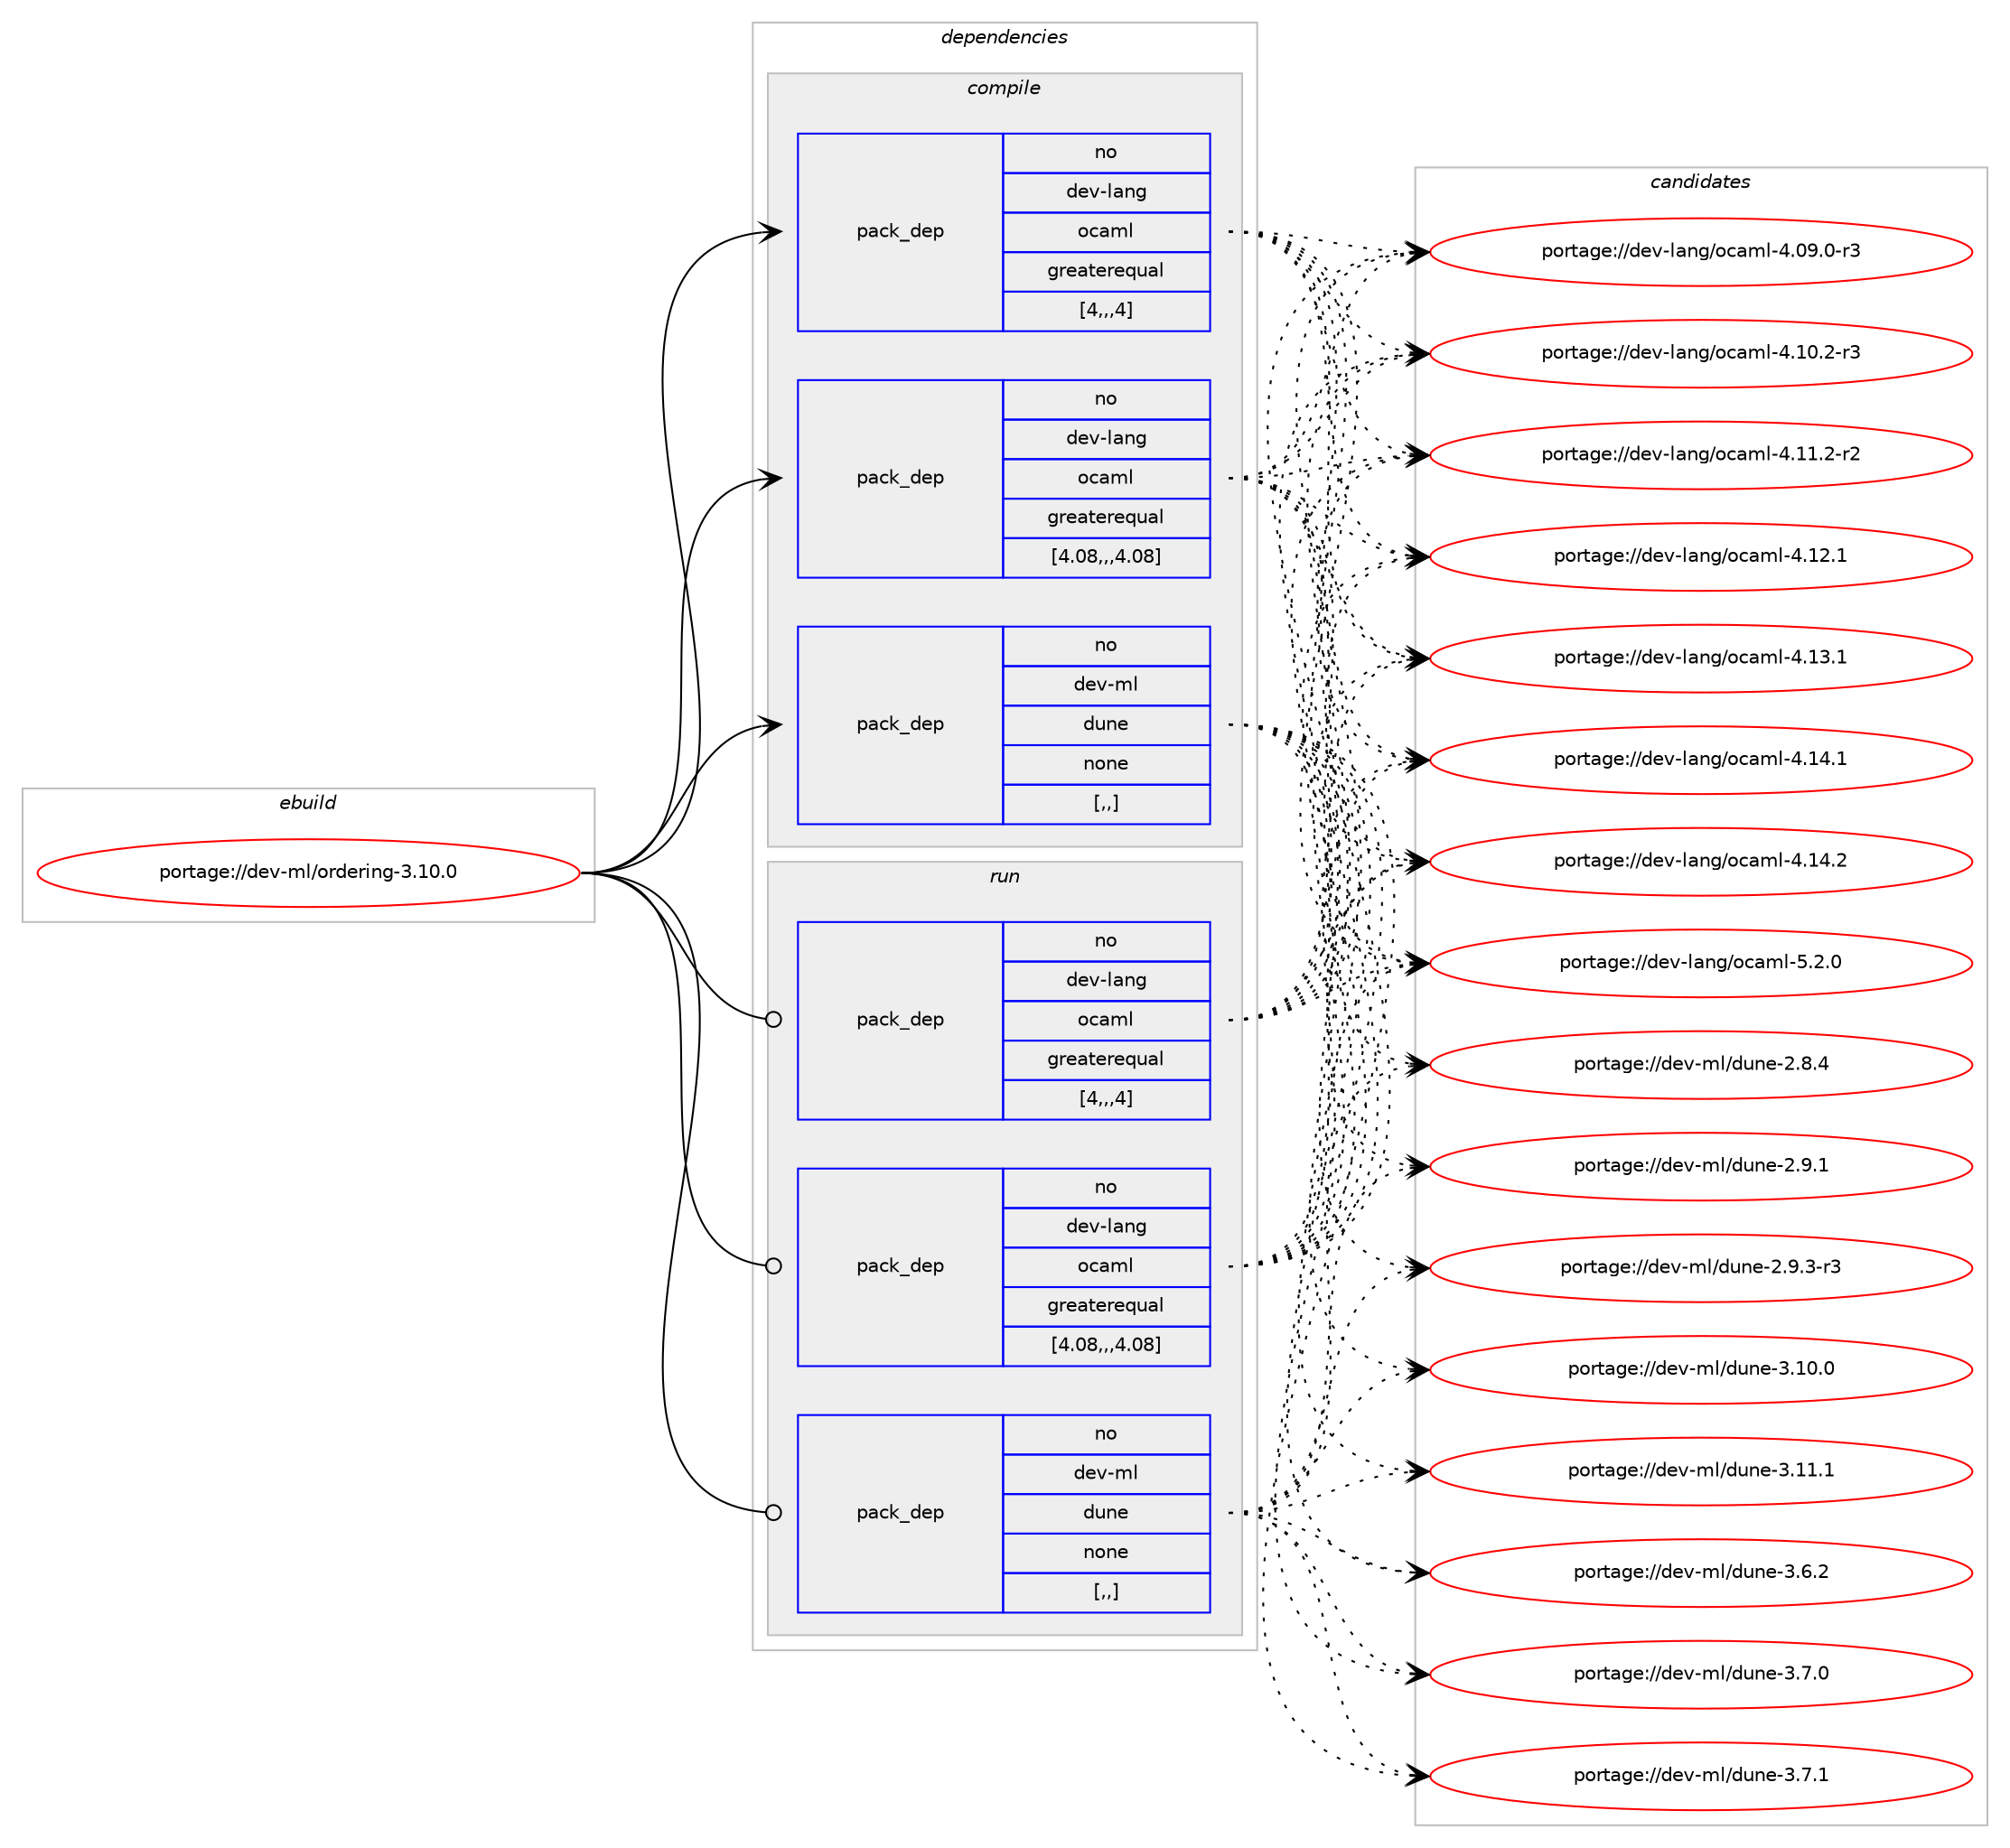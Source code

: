 digraph prolog {

# *************
# Graph options
# *************

newrank=true;
concentrate=true;
compound=true;
graph [rankdir=LR,fontname=Helvetica,fontsize=10,ranksep=1.5];#, ranksep=2.5, nodesep=0.2];
edge  [arrowhead=vee];
node  [fontname=Helvetica,fontsize=10];

# **********
# The ebuild
# **********

subgraph cluster_leftcol {
color=gray;
rank=same;
label=<<i>ebuild</i>>;
id [label="portage://dev-ml/ordering-3.10.0", color=red, width=4, href="../dev-ml/ordering-3.10.0.svg"];
}

# ****************
# The dependencies
# ****************

subgraph cluster_midcol {
color=gray;
label=<<i>dependencies</i>>;
subgraph cluster_compile {
fillcolor="#eeeeee";
style=filled;
label=<<i>compile</i>>;
subgraph pack88736 {
dependency118775 [label=<<TABLE BORDER="0" CELLBORDER="1" CELLSPACING="0" CELLPADDING="4" WIDTH="220"><TR><TD ROWSPAN="6" CELLPADDING="30">pack_dep</TD></TR><TR><TD WIDTH="110">no</TD></TR><TR><TD>dev-lang</TD></TR><TR><TD>ocaml</TD></TR><TR><TD>greaterequal</TD></TR><TR><TD>[4,,,4]</TD></TR></TABLE>>, shape=none, color=blue];
}
id:e -> dependency118775:w [weight=20,style="solid",arrowhead="vee"];
subgraph pack88737 {
dependency118776 [label=<<TABLE BORDER="0" CELLBORDER="1" CELLSPACING="0" CELLPADDING="4" WIDTH="220"><TR><TD ROWSPAN="6" CELLPADDING="30">pack_dep</TD></TR><TR><TD WIDTH="110">no</TD></TR><TR><TD>dev-lang</TD></TR><TR><TD>ocaml</TD></TR><TR><TD>greaterequal</TD></TR><TR><TD>[4.08,,,4.08]</TD></TR></TABLE>>, shape=none, color=blue];
}
id:e -> dependency118776:w [weight=20,style="solid",arrowhead="vee"];
subgraph pack88738 {
dependency118777 [label=<<TABLE BORDER="0" CELLBORDER="1" CELLSPACING="0" CELLPADDING="4" WIDTH="220"><TR><TD ROWSPAN="6" CELLPADDING="30">pack_dep</TD></TR><TR><TD WIDTH="110">no</TD></TR><TR><TD>dev-ml</TD></TR><TR><TD>dune</TD></TR><TR><TD>none</TD></TR><TR><TD>[,,]</TD></TR></TABLE>>, shape=none, color=blue];
}
id:e -> dependency118777:w [weight=20,style="solid",arrowhead="vee"];
}
subgraph cluster_compileandrun {
fillcolor="#eeeeee";
style=filled;
label=<<i>compile and run</i>>;
}
subgraph cluster_run {
fillcolor="#eeeeee";
style=filled;
label=<<i>run</i>>;
subgraph pack88739 {
dependency118778 [label=<<TABLE BORDER="0" CELLBORDER="1" CELLSPACING="0" CELLPADDING="4" WIDTH="220"><TR><TD ROWSPAN="6" CELLPADDING="30">pack_dep</TD></TR><TR><TD WIDTH="110">no</TD></TR><TR><TD>dev-lang</TD></TR><TR><TD>ocaml</TD></TR><TR><TD>greaterequal</TD></TR><TR><TD>[4,,,4]</TD></TR></TABLE>>, shape=none, color=blue];
}
id:e -> dependency118778:w [weight=20,style="solid",arrowhead="odot"];
subgraph pack88740 {
dependency118779 [label=<<TABLE BORDER="0" CELLBORDER="1" CELLSPACING="0" CELLPADDING="4" WIDTH="220"><TR><TD ROWSPAN="6" CELLPADDING="30">pack_dep</TD></TR><TR><TD WIDTH="110">no</TD></TR><TR><TD>dev-lang</TD></TR><TR><TD>ocaml</TD></TR><TR><TD>greaterequal</TD></TR><TR><TD>[4.08,,,4.08]</TD></TR></TABLE>>, shape=none, color=blue];
}
id:e -> dependency118779:w [weight=20,style="solid",arrowhead="odot"];
subgraph pack88741 {
dependency118780 [label=<<TABLE BORDER="0" CELLBORDER="1" CELLSPACING="0" CELLPADDING="4" WIDTH="220"><TR><TD ROWSPAN="6" CELLPADDING="30">pack_dep</TD></TR><TR><TD WIDTH="110">no</TD></TR><TR><TD>dev-ml</TD></TR><TR><TD>dune</TD></TR><TR><TD>none</TD></TR><TR><TD>[,,]</TD></TR></TABLE>>, shape=none, color=blue];
}
id:e -> dependency118780:w [weight=20,style="solid",arrowhead="odot"];
}
}

# **************
# The candidates
# **************

subgraph cluster_choices {
rank=same;
color=gray;
label=<<i>candidates</i>>;

subgraph choice88736 {
color=black;
nodesep=1;
choice1001011184510897110103471119997109108455246485746484511451 [label="portage://dev-lang/ocaml-4.09.0-r3", color=red, width=4,href="../dev-lang/ocaml-4.09.0-r3.svg"];
choice1001011184510897110103471119997109108455246494846504511451 [label="portage://dev-lang/ocaml-4.10.2-r3", color=red, width=4,href="../dev-lang/ocaml-4.10.2-r3.svg"];
choice1001011184510897110103471119997109108455246494946504511450 [label="portage://dev-lang/ocaml-4.11.2-r2", color=red, width=4,href="../dev-lang/ocaml-4.11.2-r2.svg"];
choice100101118451089711010347111999710910845524649504649 [label="portage://dev-lang/ocaml-4.12.1", color=red, width=4,href="../dev-lang/ocaml-4.12.1.svg"];
choice100101118451089711010347111999710910845524649514649 [label="portage://dev-lang/ocaml-4.13.1", color=red, width=4,href="../dev-lang/ocaml-4.13.1.svg"];
choice100101118451089711010347111999710910845524649524649 [label="portage://dev-lang/ocaml-4.14.1", color=red, width=4,href="../dev-lang/ocaml-4.14.1.svg"];
choice100101118451089711010347111999710910845524649524650 [label="portage://dev-lang/ocaml-4.14.2", color=red, width=4,href="../dev-lang/ocaml-4.14.2.svg"];
choice1001011184510897110103471119997109108455346504648 [label="portage://dev-lang/ocaml-5.2.0", color=red, width=4,href="../dev-lang/ocaml-5.2.0.svg"];
dependency118775:e -> choice1001011184510897110103471119997109108455246485746484511451:w [style=dotted,weight="100"];
dependency118775:e -> choice1001011184510897110103471119997109108455246494846504511451:w [style=dotted,weight="100"];
dependency118775:e -> choice1001011184510897110103471119997109108455246494946504511450:w [style=dotted,weight="100"];
dependency118775:e -> choice100101118451089711010347111999710910845524649504649:w [style=dotted,weight="100"];
dependency118775:e -> choice100101118451089711010347111999710910845524649514649:w [style=dotted,weight="100"];
dependency118775:e -> choice100101118451089711010347111999710910845524649524649:w [style=dotted,weight="100"];
dependency118775:e -> choice100101118451089711010347111999710910845524649524650:w [style=dotted,weight="100"];
dependency118775:e -> choice1001011184510897110103471119997109108455346504648:w [style=dotted,weight="100"];
}
subgraph choice88737 {
color=black;
nodesep=1;
choice1001011184510897110103471119997109108455246485746484511451 [label="portage://dev-lang/ocaml-4.09.0-r3", color=red, width=4,href="../dev-lang/ocaml-4.09.0-r3.svg"];
choice1001011184510897110103471119997109108455246494846504511451 [label="portage://dev-lang/ocaml-4.10.2-r3", color=red, width=4,href="../dev-lang/ocaml-4.10.2-r3.svg"];
choice1001011184510897110103471119997109108455246494946504511450 [label="portage://dev-lang/ocaml-4.11.2-r2", color=red, width=4,href="../dev-lang/ocaml-4.11.2-r2.svg"];
choice100101118451089711010347111999710910845524649504649 [label="portage://dev-lang/ocaml-4.12.1", color=red, width=4,href="../dev-lang/ocaml-4.12.1.svg"];
choice100101118451089711010347111999710910845524649514649 [label="portage://dev-lang/ocaml-4.13.1", color=red, width=4,href="../dev-lang/ocaml-4.13.1.svg"];
choice100101118451089711010347111999710910845524649524649 [label="portage://dev-lang/ocaml-4.14.1", color=red, width=4,href="../dev-lang/ocaml-4.14.1.svg"];
choice100101118451089711010347111999710910845524649524650 [label="portage://dev-lang/ocaml-4.14.2", color=red, width=4,href="../dev-lang/ocaml-4.14.2.svg"];
choice1001011184510897110103471119997109108455346504648 [label="portage://dev-lang/ocaml-5.2.0", color=red, width=4,href="../dev-lang/ocaml-5.2.0.svg"];
dependency118776:e -> choice1001011184510897110103471119997109108455246485746484511451:w [style=dotted,weight="100"];
dependency118776:e -> choice1001011184510897110103471119997109108455246494846504511451:w [style=dotted,weight="100"];
dependency118776:e -> choice1001011184510897110103471119997109108455246494946504511450:w [style=dotted,weight="100"];
dependency118776:e -> choice100101118451089711010347111999710910845524649504649:w [style=dotted,weight="100"];
dependency118776:e -> choice100101118451089711010347111999710910845524649514649:w [style=dotted,weight="100"];
dependency118776:e -> choice100101118451089711010347111999710910845524649524649:w [style=dotted,weight="100"];
dependency118776:e -> choice100101118451089711010347111999710910845524649524650:w [style=dotted,weight="100"];
dependency118776:e -> choice1001011184510897110103471119997109108455346504648:w [style=dotted,weight="100"];
}
subgraph choice88738 {
color=black;
nodesep=1;
choice1001011184510910847100117110101455046564652 [label="portage://dev-ml/dune-2.8.4", color=red, width=4,href="../dev-ml/dune-2.8.4.svg"];
choice1001011184510910847100117110101455046574649 [label="portage://dev-ml/dune-2.9.1", color=red, width=4,href="../dev-ml/dune-2.9.1.svg"];
choice10010111845109108471001171101014550465746514511451 [label="portage://dev-ml/dune-2.9.3-r3", color=red, width=4,href="../dev-ml/dune-2.9.3-r3.svg"];
choice100101118451091084710011711010145514649484648 [label="portage://dev-ml/dune-3.10.0", color=red, width=4,href="../dev-ml/dune-3.10.0.svg"];
choice100101118451091084710011711010145514649494649 [label="portage://dev-ml/dune-3.11.1", color=red, width=4,href="../dev-ml/dune-3.11.1.svg"];
choice1001011184510910847100117110101455146544650 [label="portage://dev-ml/dune-3.6.2", color=red, width=4,href="../dev-ml/dune-3.6.2.svg"];
choice1001011184510910847100117110101455146554648 [label="portage://dev-ml/dune-3.7.0", color=red, width=4,href="../dev-ml/dune-3.7.0.svg"];
choice1001011184510910847100117110101455146554649 [label="portage://dev-ml/dune-3.7.1", color=red, width=4,href="../dev-ml/dune-3.7.1.svg"];
dependency118777:e -> choice1001011184510910847100117110101455046564652:w [style=dotted,weight="100"];
dependency118777:e -> choice1001011184510910847100117110101455046574649:w [style=dotted,weight="100"];
dependency118777:e -> choice10010111845109108471001171101014550465746514511451:w [style=dotted,weight="100"];
dependency118777:e -> choice100101118451091084710011711010145514649484648:w [style=dotted,weight="100"];
dependency118777:e -> choice100101118451091084710011711010145514649494649:w [style=dotted,weight="100"];
dependency118777:e -> choice1001011184510910847100117110101455146544650:w [style=dotted,weight="100"];
dependency118777:e -> choice1001011184510910847100117110101455146554648:w [style=dotted,weight="100"];
dependency118777:e -> choice1001011184510910847100117110101455146554649:w [style=dotted,weight="100"];
}
subgraph choice88739 {
color=black;
nodesep=1;
choice1001011184510897110103471119997109108455246485746484511451 [label="portage://dev-lang/ocaml-4.09.0-r3", color=red, width=4,href="../dev-lang/ocaml-4.09.0-r3.svg"];
choice1001011184510897110103471119997109108455246494846504511451 [label="portage://dev-lang/ocaml-4.10.2-r3", color=red, width=4,href="../dev-lang/ocaml-4.10.2-r3.svg"];
choice1001011184510897110103471119997109108455246494946504511450 [label="portage://dev-lang/ocaml-4.11.2-r2", color=red, width=4,href="../dev-lang/ocaml-4.11.2-r2.svg"];
choice100101118451089711010347111999710910845524649504649 [label="portage://dev-lang/ocaml-4.12.1", color=red, width=4,href="../dev-lang/ocaml-4.12.1.svg"];
choice100101118451089711010347111999710910845524649514649 [label="portage://dev-lang/ocaml-4.13.1", color=red, width=4,href="../dev-lang/ocaml-4.13.1.svg"];
choice100101118451089711010347111999710910845524649524649 [label="portage://dev-lang/ocaml-4.14.1", color=red, width=4,href="../dev-lang/ocaml-4.14.1.svg"];
choice100101118451089711010347111999710910845524649524650 [label="portage://dev-lang/ocaml-4.14.2", color=red, width=4,href="../dev-lang/ocaml-4.14.2.svg"];
choice1001011184510897110103471119997109108455346504648 [label="portage://dev-lang/ocaml-5.2.0", color=red, width=4,href="../dev-lang/ocaml-5.2.0.svg"];
dependency118778:e -> choice1001011184510897110103471119997109108455246485746484511451:w [style=dotted,weight="100"];
dependency118778:e -> choice1001011184510897110103471119997109108455246494846504511451:w [style=dotted,weight="100"];
dependency118778:e -> choice1001011184510897110103471119997109108455246494946504511450:w [style=dotted,weight="100"];
dependency118778:e -> choice100101118451089711010347111999710910845524649504649:w [style=dotted,weight="100"];
dependency118778:e -> choice100101118451089711010347111999710910845524649514649:w [style=dotted,weight="100"];
dependency118778:e -> choice100101118451089711010347111999710910845524649524649:w [style=dotted,weight="100"];
dependency118778:e -> choice100101118451089711010347111999710910845524649524650:w [style=dotted,weight="100"];
dependency118778:e -> choice1001011184510897110103471119997109108455346504648:w [style=dotted,weight="100"];
}
subgraph choice88740 {
color=black;
nodesep=1;
choice1001011184510897110103471119997109108455246485746484511451 [label="portage://dev-lang/ocaml-4.09.0-r3", color=red, width=4,href="../dev-lang/ocaml-4.09.0-r3.svg"];
choice1001011184510897110103471119997109108455246494846504511451 [label="portage://dev-lang/ocaml-4.10.2-r3", color=red, width=4,href="../dev-lang/ocaml-4.10.2-r3.svg"];
choice1001011184510897110103471119997109108455246494946504511450 [label="portage://dev-lang/ocaml-4.11.2-r2", color=red, width=4,href="../dev-lang/ocaml-4.11.2-r2.svg"];
choice100101118451089711010347111999710910845524649504649 [label="portage://dev-lang/ocaml-4.12.1", color=red, width=4,href="../dev-lang/ocaml-4.12.1.svg"];
choice100101118451089711010347111999710910845524649514649 [label="portage://dev-lang/ocaml-4.13.1", color=red, width=4,href="../dev-lang/ocaml-4.13.1.svg"];
choice100101118451089711010347111999710910845524649524649 [label="portage://dev-lang/ocaml-4.14.1", color=red, width=4,href="../dev-lang/ocaml-4.14.1.svg"];
choice100101118451089711010347111999710910845524649524650 [label="portage://dev-lang/ocaml-4.14.2", color=red, width=4,href="../dev-lang/ocaml-4.14.2.svg"];
choice1001011184510897110103471119997109108455346504648 [label="portage://dev-lang/ocaml-5.2.0", color=red, width=4,href="../dev-lang/ocaml-5.2.0.svg"];
dependency118779:e -> choice1001011184510897110103471119997109108455246485746484511451:w [style=dotted,weight="100"];
dependency118779:e -> choice1001011184510897110103471119997109108455246494846504511451:w [style=dotted,weight="100"];
dependency118779:e -> choice1001011184510897110103471119997109108455246494946504511450:w [style=dotted,weight="100"];
dependency118779:e -> choice100101118451089711010347111999710910845524649504649:w [style=dotted,weight="100"];
dependency118779:e -> choice100101118451089711010347111999710910845524649514649:w [style=dotted,weight="100"];
dependency118779:e -> choice100101118451089711010347111999710910845524649524649:w [style=dotted,weight="100"];
dependency118779:e -> choice100101118451089711010347111999710910845524649524650:w [style=dotted,weight="100"];
dependency118779:e -> choice1001011184510897110103471119997109108455346504648:w [style=dotted,weight="100"];
}
subgraph choice88741 {
color=black;
nodesep=1;
choice1001011184510910847100117110101455046564652 [label="portage://dev-ml/dune-2.8.4", color=red, width=4,href="../dev-ml/dune-2.8.4.svg"];
choice1001011184510910847100117110101455046574649 [label="portage://dev-ml/dune-2.9.1", color=red, width=4,href="../dev-ml/dune-2.9.1.svg"];
choice10010111845109108471001171101014550465746514511451 [label="portage://dev-ml/dune-2.9.3-r3", color=red, width=4,href="../dev-ml/dune-2.9.3-r3.svg"];
choice100101118451091084710011711010145514649484648 [label="portage://dev-ml/dune-3.10.0", color=red, width=4,href="../dev-ml/dune-3.10.0.svg"];
choice100101118451091084710011711010145514649494649 [label="portage://dev-ml/dune-3.11.1", color=red, width=4,href="../dev-ml/dune-3.11.1.svg"];
choice1001011184510910847100117110101455146544650 [label="portage://dev-ml/dune-3.6.2", color=red, width=4,href="../dev-ml/dune-3.6.2.svg"];
choice1001011184510910847100117110101455146554648 [label="portage://dev-ml/dune-3.7.0", color=red, width=4,href="../dev-ml/dune-3.7.0.svg"];
choice1001011184510910847100117110101455146554649 [label="portage://dev-ml/dune-3.7.1", color=red, width=4,href="../dev-ml/dune-3.7.1.svg"];
dependency118780:e -> choice1001011184510910847100117110101455046564652:w [style=dotted,weight="100"];
dependency118780:e -> choice1001011184510910847100117110101455046574649:w [style=dotted,weight="100"];
dependency118780:e -> choice10010111845109108471001171101014550465746514511451:w [style=dotted,weight="100"];
dependency118780:e -> choice100101118451091084710011711010145514649484648:w [style=dotted,weight="100"];
dependency118780:e -> choice100101118451091084710011711010145514649494649:w [style=dotted,weight="100"];
dependency118780:e -> choice1001011184510910847100117110101455146544650:w [style=dotted,weight="100"];
dependency118780:e -> choice1001011184510910847100117110101455146554648:w [style=dotted,weight="100"];
dependency118780:e -> choice1001011184510910847100117110101455146554649:w [style=dotted,weight="100"];
}
}

}
